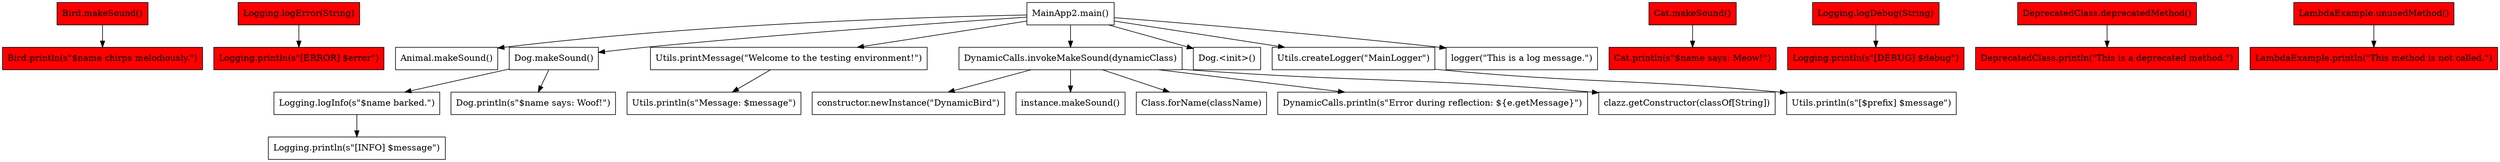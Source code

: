 digraph CallGraph {
  node [shape=box];
  "Bird.makeSound()" [style=filled, fillcolor=red];
  "Logging.logError(String)" [style=filled, fillcolor=red];
  "constructor.newInstance(\"DynamicBird\")" [style=filled, fillcolor=white];
  "MainApp2.main()" [style=filled, fillcolor=white];
  "instance.makeSound()" [style=filled, fillcolor=white];
  "Cat.makeSound()" [style=filled, fillcolor=red];
  "Animal.makeSound()" [style=filled, fillcolor=white];
  "Dog.makeSound()" [style=filled, fillcolor=white];
  "Logging.println(s\"[DEBUG] $debug\")" [style=filled, fillcolor=red];
  "Utils.println(s\"Message: $message\")" [style=filled, fillcolor=white];
  "Class.forName(className)" [style=filled, fillcolor=white];
  "Utils.printMessage(\"Welcome to the testing environment!\")" [style=filled, fillcolor=white];
  "DynamicCalls.invokeMakeSound(dynamicClass)" [style=filled, fillcolor=white];
  "Dog.<init>()" [style=filled, fillcolor=white];
  "Logging.logInfo(s\"$name barked.\")" [style=filled, fillcolor=white];
  "DeprecatedClass.deprecatedMethod()" [style=filled, fillcolor=red];
  "Logging.println(s\"[INFO] $message\")" [style=filled, fillcolor=white];
  "LambdaExample.unusedMethod()" [style=filled, fillcolor=red];
  "Dog.println(s\"$name says: Woof!\")" [style=filled, fillcolor=white];
  "DynamicCalls.println(s\"Error during reflection: ${e.getMessage}\")" [style=filled, fillcolor=white];
  "Utils.createLogger(\"MainLogger\")" [style=filled, fillcolor=white];
  "clazz.getConstructor(classOf[String])" [style=filled, fillcolor=white];
  "Utils.println(s\"[$prefix] $message\")" [style=filled, fillcolor=white];
  "Cat.println(s\"$name says: Meow!\")" [style=filled, fillcolor=red];
  "Logging.println(s\"[ERROR] $error\")" [style=filled, fillcolor=red];
  "logger(\"This is a log message.\")" [style=filled, fillcolor=white];
  "Logging.logDebug(String)" [style=filled, fillcolor=red];
  "LambdaExample.println(\"This method is not called.\")" [style=filled, fillcolor=red];
  "Bird.println(s\"$name chirps melodiously.\")" [style=filled, fillcolor=red];
  "DeprecatedClass.println(\"This is a deprecated method.\")" [style=filled, fillcolor=red];
  "Logging.logInfo(s\"$name barked.\")" -> "Logging.println(s\"[INFO] $message\")";
  "DynamicCalls.invokeMakeSound(dynamicClass)" -> "constructor.newInstance(\"DynamicBird\")";
  "Bird.makeSound()" -> "Bird.println(s\"$name chirps melodiously.\")";
  "DynamicCalls.invokeMakeSound(dynamicClass)" -> "instance.makeSound()";
  "Logging.logError(String)" -> "Logging.println(s\"[ERROR] $error\")";
  "Cat.makeSound()" -> "Cat.println(s\"$name says: Meow!\")";
  "MainApp2.main()" -> "Utils.printMessage(\"Welcome to the testing environment!\")";
  "MainApp2.main()" -> "DynamicCalls.invokeMakeSound(dynamicClass)";
  "MainApp2.main()" -> "Dog.makeSound()";
  "Utils.printMessage(\"Welcome to the testing environment!\")" -> "Utils.println(s\"Message: $message\")";
  "Dog.makeSound()" -> "Logging.logInfo(s\"$name barked.\")";
  "DynamicCalls.invokeMakeSound(dynamicClass)" -> "clazz.getConstructor(classOf[String])";
  "MainApp2.main()" -> "Dog.<init>()";
  "MainApp2.main()" -> "Animal.makeSound()";
  "MainApp2.main()" -> "Utils.createLogger(\"MainLogger\")";
  "Logging.logDebug(String)" -> "Logging.println(s\"[DEBUG] $debug\")";
  "Utils.createLogger(\"MainLogger\")" -> "Utils.println(s\"[$prefix] $message\")";
  "MainApp2.main()" -> "logger(\"This is a log message.\")";
  "DynamicCalls.invokeMakeSound(dynamicClass)" -> "Class.forName(className)";
  "LambdaExample.unusedMethod()" -> "LambdaExample.println(\"This method is not called.\")";
  "DeprecatedClass.deprecatedMethod()" -> "DeprecatedClass.println(\"This is a deprecated method.\")";
  "DynamicCalls.invokeMakeSound(dynamicClass)" -> "DynamicCalls.println(s\"Error during reflection: ${e.getMessage}\")";
  "Dog.makeSound()" -> "Dog.println(s\"$name says: Woof!\")";
}
